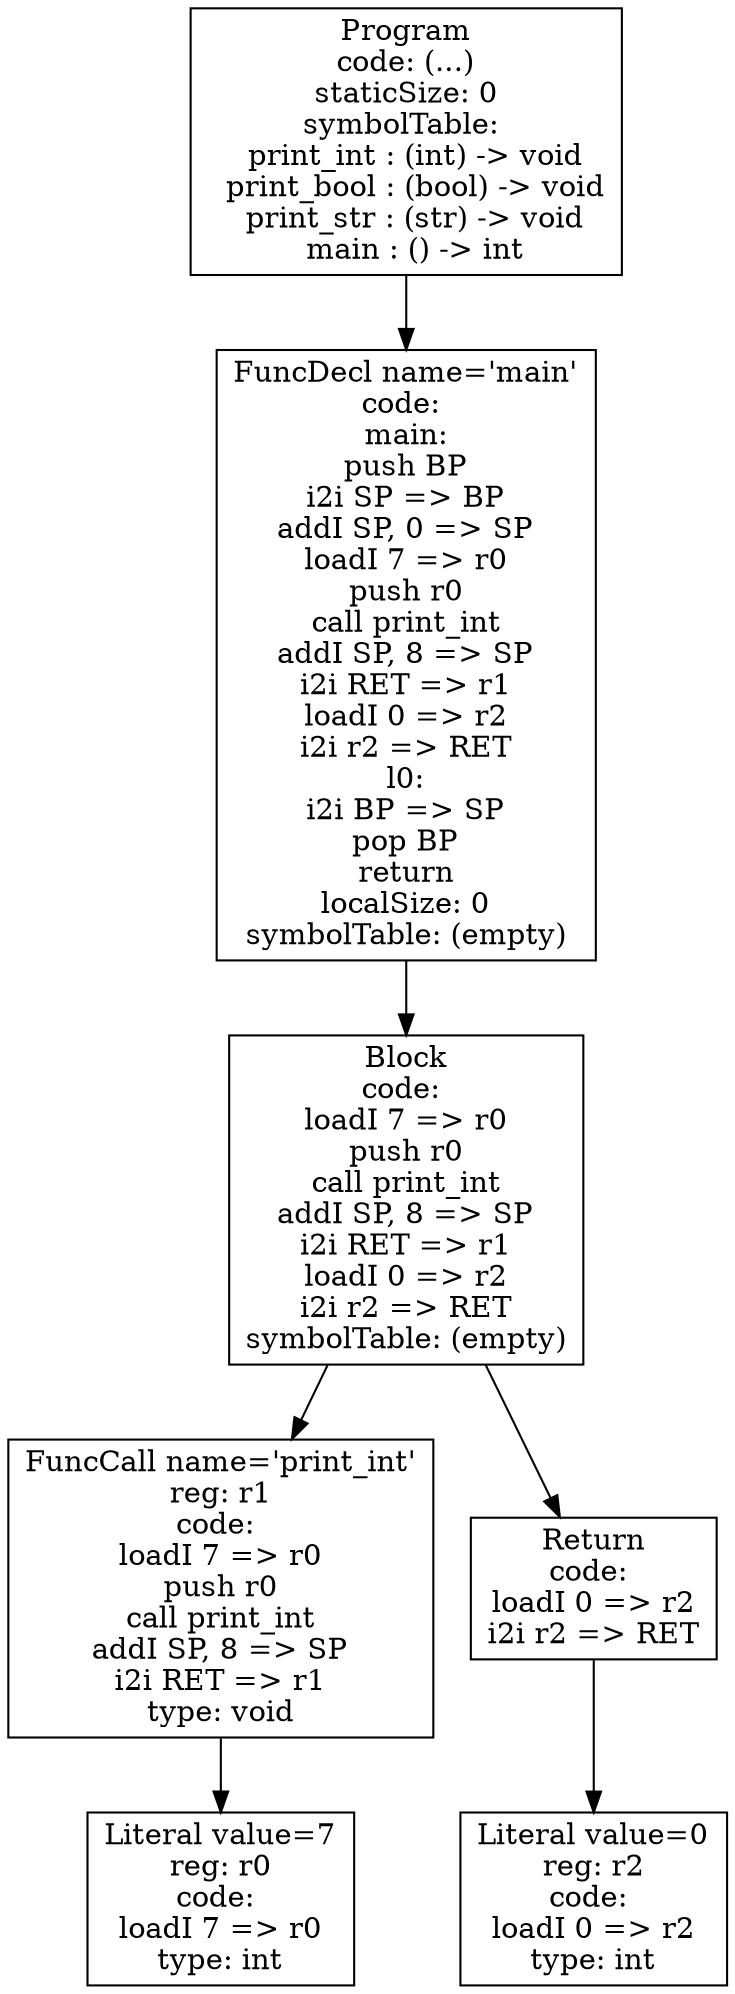 digraph AST {
4 [shape=box, label="Literal value=7\nreg: r0\ncode: \nloadI 7 => r0\ntype: int"];
3 [shape=box, label="FuncCall name='print_int'\nreg: r1\ncode: \nloadI 7 => r0\npush r0\ncall print_int\naddI SP, 8 => SP\ni2i RET => r1\ntype: void"];
3 -> 4;
6 [shape=box, label="Literal value=0\nreg: r2\ncode: \nloadI 0 => r2\ntype: int"];
5 [shape=box, label="Return\ncode: \nloadI 0 => r2\ni2i r2 => RET"];
5 -> 6;
2 [shape=box, label="Block\ncode: \nloadI 7 => r0\npush r0\ncall print_int\naddI SP, 8 => SP\ni2i RET => r1\nloadI 0 => r2\ni2i r2 => RET\nsymbolTable: (empty)"];
2 -> 3;
2 -> 5;
1 [shape=box, label="FuncDecl name='main'\ncode: \nmain:\npush BP\ni2i SP => BP\naddI SP, 0 => SP\nloadI 7 => r0\npush r0\ncall print_int\naddI SP, 8 => SP\ni2i RET => r1\nloadI 0 => r2\ni2i r2 => RET\nl0:\ni2i BP => SP\npop BP\nreturn\nlocalSize: 0\nsymbolTable: (empty)"];
1 -> 2;
0 [shape=box, label="Program\ncode: (...)\nstaticSize: 0\nsymbolTable: \n  print_int : (int) -> void\n  print_bool : (bool) -> void\n  print_str : (str) -> void\n  main : () -> int"];
0 -> 1;
}
